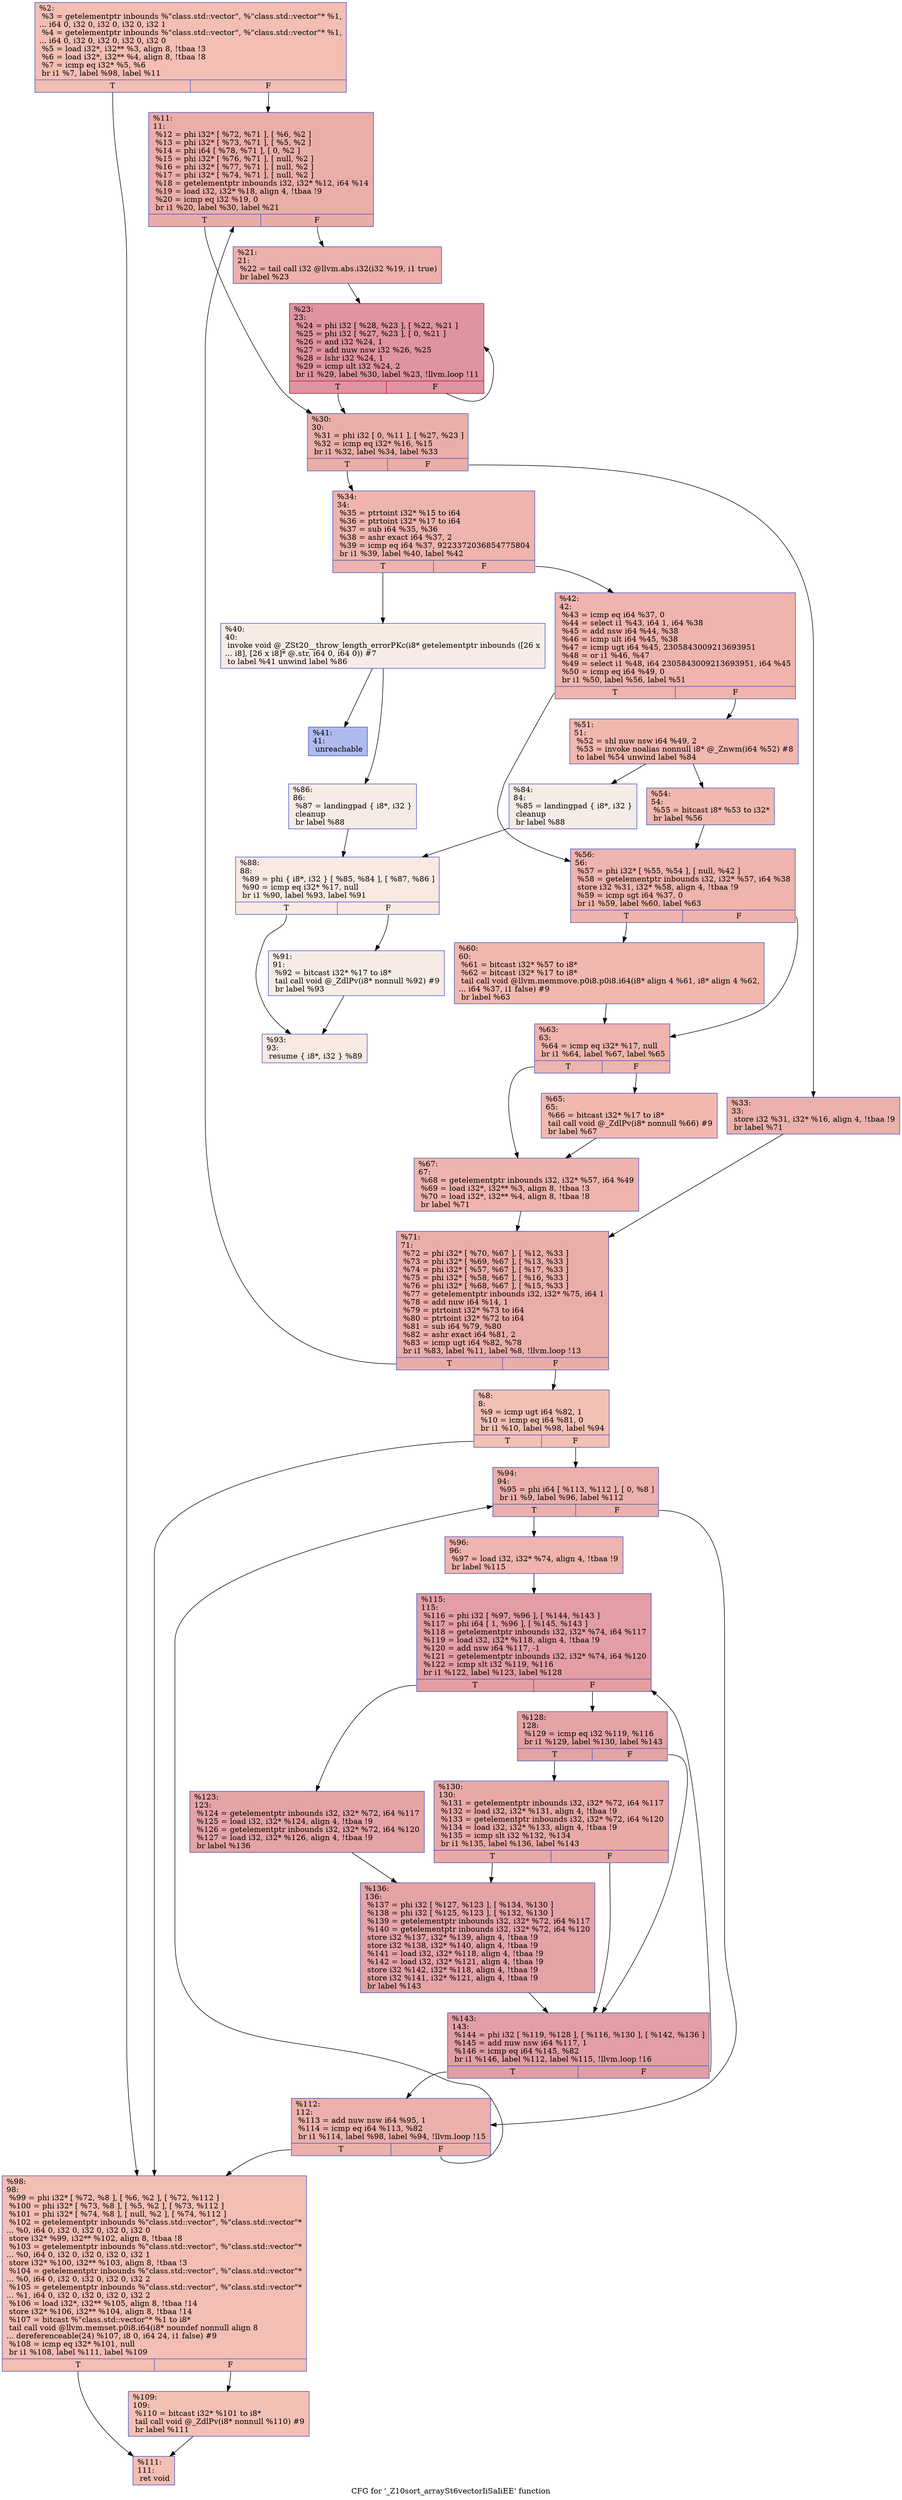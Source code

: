 digraph "CFG for '_Z10sort_arraySt6vectorIiSaIiEE' function" {
	label="CFG for '_Z10sort_arraySt6vectorIiSaIiEE' function";

	Node0x559bb965f520 [shape=record,color="#3d50c3ff", style=filled, fillcolor="#e36c5570",label="{%2:\l  %3 = getelementptr inbounds %\"class.std::vector\", %\"class.std::vector\"* %1,\l... i64 0, i32 0, i32 0, i32 0, i32 1\l  %4 = getelementptr inbounds %\"class.std::vector\", %\"class.std::vector\"* %1,\l... i64 0, i32 0, i32 0, i32 0, i32 0\l  %5 = load i32*, i32** %3, align 8, !tbaa !3\l  %6 = load i32*, i32** %4, align 8, !tbaa !8\l  %7 = icmp eq i32* %5, %6\l  br i1 %7, label %98, label %11\l|{<s0>T|<s1>F}}"];
	Node0x559bb965f520:s0 -> Node0x559bb9660c20;
	Node0x559bb965f520:s1 -> Node0x559bb9660cb0;
	Node0x559bb9660df0 [shape=record,color="#3d50c3ff", style=filled, fillcolor="#e5705870",label="{%8:\l8:                                                \l  %9 = icmp ugt i64 %82, 1\l  %10 = icmp eq i64 %81, 0\l  br i1 %10, label %98, label %94\l|{<s0>T|<s1>F}}"];
	Node0x559bb9660df0:s0 -> Node0x559bb9660c20;
	Node0x559bb9660df0:s1 -> Node0x559bb965fe90;
	Node0x559bb9660cb0 [shape=record,color="#3d50c3ff", style=filled, fillcolor="#d0473d70",label="{%11:\l11:                                               \l  %12 = phi i32* [ %72, %71 ], [ %6, %2 ]\l  %13 = phi i32* [ %73, %71 ], [ %5, %2 ]\l  %14 = phi i64 [ %78, %71 ], [ 0, %2 ]\l  %15 = phi i32* [ %76, %71 ], [ null, %2 ]\l  %16 = phi i32* [ %77, %71 ], [ null, %2 ]\l  %17 = phi i32* [ %74, %71 ], [ null, %2 ]\l  %18 = getelementptr inbounds i32, i32* %12, i64 %14\l  %19 = load i32, i32* %18, align 4, !tbaa !9\l  %20 = icmp eq i32 %19, 0\l  br i1 %20, label %30, label %21\l|{<s0>T|<s1>F}}"];
	Node0x559bb9660cb0:s0 -> Node0x559bb9661b20;
	Node0x559bb9660cb0:s1 -> Node0x559bb9661bb0;
	Node0x559bb9661bb0 [shape=record,color="#3d50c3ff", style=filled, fillcolor="#d24b4070",label="{%21:\l21:                                               \l  %22 = tail call i32 @llvm.abs.i32(i32 %19, i1 true)\l  br label %23\l}"];
	Node0x559bb9661bb0 -> Node0x559bb9661f90;
	Node0x559bb9661f90 [shape=record,color="#b70d28ff", style=filled, fillcolor="#b70d2870",label="{%23:\l23:                                               \l  %24 = phi i32 [ %28, %23 ], [ %22, %21 ]\l  %25 = phi i32 [ %27, %23 ], [ 0, %21 ]\l  %26 = and i32 %24, 1\l  %27 = add nuw nsw i32 %26, %25\l  %28 = lshr i32 %24, 1\l  %29 = icmp ult i32 %24, 2\l  br i1 %29, label %30, label %23, !llvm.loop !11\l|{<s0>T|<s1>F}}"];
	Node0x559bb9661f90:s0 -> Node0x559bb9661b20;
	Node0x559bb9661f90:s1 -> Node0x559bb9661f90;
	Node0x559bb9661b20 [shape=record,color="#3d50c3ff", style=filled, fillcolor="#d0473d70",label="{%30:\l30:                                               \l  %31 = phi i32 [ 0, %11 ], [ %27, %23 ]\l  %32 = icmp eq i32* %16, %15\l  br i1 %32, label %34, label %33\l|{<s0>T|<s1>F}}"];
	Node0x559bb9661b20:s0 -> Node0x559bb9662910;
	Node0x559bb9661b20:s1 -> Node0x559bb9662960;
	Node0x559bb9662960 [shape=record,color="#3d50c3ff", style=filled, fillcolor="#d24b4070",label="{%33:\l33:                                               \l  store i32 %31, i32* %16, align 4, !tbaa !9\l  br label %71\l}"];
	Node0x559bb9662960 -> Node0x559bb96611f0;
	Node0x559bb9662910 [shape=record,color="#3d50c3ff", style=filled, fillcolor="#d8564670",label="{%34:\l34:                                               \l  %35 = ptrtoint i32* %15 to i64\l  %36 = ptrtoint i32* %17 to i64\l  %37 = sub i64 %35, %36\l  %38 = ashr exact i64 %37, 2\l  %39 = icmp eq i64 %37, 9223372036854775804\l  br i1 %39, label %40, label %42\l|{<s0>T|<s1>F}}"];
	Node0x559bb9662910:s0 -> Node0x559bb9663470;
	Node0x559bb9662910:s1 -> Node0x559bb96634c0;
	Node0x559bb9663470 [shape=record,color="#3d50c3ff", style=filled, fillcolor="#ecd3c570",label="{%40:\l40:                                               \l  invoke void @_ZSt20__throw_length_errorPKc(i8* getelementptr inbounds ([26 x\l... i8], [26 x i8]* @.str, i64 0, i64 0)) #7\l          to label %41 unwind label %86\l}"];
	Node0x559bb9663470 -> Node0x559bb9663680;
	Node0x559bb9663470 -> Node0x559bb96636d0;
	Node0x559bb9663680 [shape=record,color="#3d50c3ff", style=filled, fillcolor="#4c66d670",label="{%41:\l41:                                               \l  unreachable\l}"];
	Node0x559bb96634c0 [shape=record,color="#3d50c3ff", style=filled, fillcolor="#d8564670",label="{%42:\l42:                                               \l  %43 = icmp eq i64 %37, 0\l  %44 = select i1 %43, i64 1, i64 %38\l  %45 = add nsw i64 %44, %38\l  %46 = icmp ult i64 %45, %38\l  %47 = icmp ugt i64 %45, 2305843009213693951\l  %48 = or i1 %46, %47\l  %49 = select i1 %48, i64 2305843009213693951, i64 %45\l  %50 = icmp eq i64 %49, 0\l  br i1 %50, label %56, label %51\l|{<s0>T|<s1>F}}"];
	Node0x559bb96634c0:s0 -> Node0x559bb9663e30;
	Node0x559bb96634c0:s1 -> Node0x559bb9663e80;
	Node0x559bb9663e80 [shape=record,color="#3d50c3ff", style=filled, fillcolor="#dc5d4a70",label="{%51:\l51:                                               \l  %52 = shl nuw nsw i64 %49, 2\l  %53 = invoke noalias nonnull i8* @_Znwm(i64 %52) #8\l          to label %54 unwind label %84\l}"];
	Node0x559bb9663e80 -> Node0x559bb9664010;
	Node0x559bb9663e80 -> Node0x559bb9664060;
	Node0x559bb9664010 [shape=record,color="#3d50c3ff", style=filled, fillcolor="#dc5d4a70",label="{%54:\l54:                                               \l  %55 = bitcast i8* %53 to i32*\l  br label %56\l}"];
	Node0x559bb9664010 -> Node0x559bb9663e30;
	Node0x559bb9663e30 [shape=record,color="#3d50c3ff", style=filled, fillcolor="#d8564670",label="{%56:\l56:                                               \l  %57 = phi i32* [ %55, %54 ], [ null, %42 ]\l  %58 = getelementptr inbounds i32, i32* %57, i64 %38\l  store i32 %31, i32* %58, align 4, !tbaa !9\l  %59 = icmp sgt i64 %37, 0\l  br i1 %59, label %60, label %63\l|{<s0>T|<s1>F}}"];
	Node0x559bb9663e30:s0 -> Node0x559bb9664620;
	Node0x559bb9663e30:s1 -> Node0x559bb9664670;
	Node0x559bb9664620 [shape=record,color="#3d50c3ff", style=filled, fillcolor="#dc5d4a70",label="{%60:\l60:                                               \l  %61 = bitcast i32* %57 to i8*\l  %62 = bitcast i32* %17 to i8*\l  tail call void @llvm.memmove.p0i8.p0i8.i64(i8* align 4 %61, i8* align 4 %62,\l... i64 %37, i1 false) #9\l  br label %63\l}"];
	Node0x559bb9664620 -> Node0x559bb9664670;
	Node0x559bb9664670 [shape=record,color="#3d50c3ff", style=filled, fillcolor="#d8564670",label="{%63:\l63:                                               \l  %64 = icmp eq i32* %17, null\l  br i1 %64, label %67, label %65\l|{<s0>T|<s1>F}}"];
	Node0x559bb9664670:s0 -> Node0x559bb96650a0;
	Node0x559bb9664670:s1 -> Node0x559bb96650f0;
	Node0x559bb96650f0 [shape=record,color="#3d50c3ff", style=filled, fillcolor="#dc5d4a70",label="{%65:\l65:                                               \l  %66 = bitcast i32* %17 to i8*\l  tail call void @_ZdlPv(i8* nonnull %66) #9\l  br label %67\l}"];
	Node0x559bb96650f0 -> Node0x559bb96650a0;
	Node0x559bb96650a0 [shape=record,color="#3d50c3ff", style=filled, fillcolor="#d8564670",label="{%67:\l67:                                               \l  %68 = getelementptr inbounds i32, i32* %57, i64 %49\l  %69 = load i32*, i32** %3, align 8, !tbaa !3\l  %70 = load i32*, i32** %4, align 8, !tbaa !8\l  br label %71\l}"];
	Node0x559bb96650a0 -> Node0x559bb96611f0;
	Node0x559bb96611f0 [shape=record,color="#3d50c3ff", style=filled, fillcolor="#d0473d70",label="{%71:\l71:                                               \l  %72 = phi i32* [ %70, %67 ], [ %12, %33 ]\l  %73 = phi i32* [ %69, %67 ], [ %13, %33 ]\l  %74 = phi i32* [ %57, %67 ], [ %17, %33 ]\l  %75 = phi i32* [ %58, %67 ], [ %16, %33 ]\l  %76 = phi i32* [ %68, %67 ], [ %15, %33 ]\l  %77 = getelementptr inbounds i32, i32* %75, i64 1\l  %78 = add nuw i64 %14, 1\l  %79 = ptrtoint i32* %73 to i64\l  %80 = ptrtoint i32* %72 to i64\l  %81 = sub i64 %79, %80\l  %82 = ashr exact i64 %81, 2\l  %83 = icmp ugt i64 %82, %78\l  br i1 %83, label %11, label %8, !llvm.loop !13\l|{<s0>T|<s1>F}}"];
	Node0x559bb96611f0:s0 -> Node0x559bb9660cb0;
	Node0x559bb96611f0:s1 -> Node0x559bb9660df0;
	Node0x559bb9664060 [shape=record,color="#3d50c3ff", style=filled, fillcolor="#ead5c970",label="{%84:\l84:                                               \l  %85 = landingpad \{ i8*, i32 \}\l          cleanup\l  br label %88\l}"];
	Node0x559bb9664060 -> Node0x559bb9666bd0;
	Node0x559bb96636d0 [shape=record,color="#3d50c3ff", style=filled, fillcolor="#ecd3c570",label="{%86:\l86:                                               \l  %87 = landingpad \{ i8*, i32 \}\l          cleanup\l  br label %88\l}"];
	Node0x559bb96636d0 -> Node0x559bb9666bd0;
	Node0x559bb9666bd0 [shape=record,color="#3d50c3ff", style=filled, fillcolor="#efcebd70",label="{%88:\l88:                                               \l  %89 = phi \{ i8*, i32 \} [ %85, %84 ], [ %87, %86 ]\l  %90 = icmp eq i32* %17, null\l  br i1 %90, label %93, label %91\l|{<s0>T|<s1>F}}"];
	Node0x559bb9666bd0:s0 -> Node0x559bb9666eb0;
	Node0x559bb9666bd0:s1 -> Node0x559bb9666f00;
	Node0x559bb9666f00 [shape=record,color="#3d50c3ff", style=filled, fillcolor="#ecd3c570",label="{%91:\l91:                                               \l  %92 = bitcast i32* %17 to i8*\l  tail call void @_ZdlPv(i8* nonnull %92) #9\l  br label %93\l}"];
	Node0x559bb9666f00 -> Node0x559bb9666eb0;
	Node0x559bb9666eb0 [shape=record,color="#3d50c3ff", style=filled, fillcolor="#efcebd70",label="{%93:\l93:                                               \l  resume \{ i8*, i32 \} %89\l}"];
	Node0x559bb965fe90 [shape=record,color="#3d50c3ff", style=filled, fillcolor="#d24b4070",label="{%94:\l94:                                               \l  %95 = phi i64 [ %113, %112 ], [ 0, %8 ]\l  br i1 %9, label %96, label %112\l|{<s0>T|<s1>F}}"];
	Node0x559bb965fe90:s0 -> Node0x559bb9667380;
	Node0x559bb965fe90:s1 -> Node0x559bb9667280;
	Node0x559bb9667380 [shape=record,color="#3d50c3ff", style=filled, fillcolor="#d8564670",label="{%96:\l96:                                               \l  %97 = load i32, i32* %74, align 4, !tbaa !9\l  br label %115\l}"];
	Node0x559bb9667380 -> Node0x559bb96674f0;
	Node0x559bb9660c20 [shape=record,color="#3d50c3ff", style=filled, fillcolor="#e36c5570",label="{%98:\l98:                                               \l  %99 = phi i32* [ %72, %8 ], [ %6, %2 ], [ %72, %112 ]\l  %100 = phi i32* [ %73, %8 ], [ %5, %2 ], [ %73, %112 ]\l  %101 = phi i32* [ %74, %8 ], [ null, %2 ], [ %74, %112 ]\l  %102 = getelementptr inbounds %\"class.std::vector\", %\"class.std::vector\"*\l... %0, i64 0, i32 0, i32 0, i32 0, i32 0\l  store i32* %99, i32** %102, align 8, !tbaa !8\l  %103 = getelementptr inbounds %\"class.std::vector\", %\"class.std::vector\"*\l... %0, i64 0, i32 0, i32 0, i32 0, i32 1\l  store i32* %100, i32** %103, align 8, !tbaa !3\l  %104 = getelementptr inbounds %\"class.std::vector\", %\"class.std::vector\"*\l... %0, i64 0, i32 0, i32 0, i32 0, i32 2\l  %105 = getelementptr inbounds %\"class.std::vector\", %\"class.std::vector\"*\l... %1, i64 0, i32 0, i32 0, i32 0, i32 2\l  %106 = load i32*, i32** %105, align 8, !tbaa !14\l  store i32* %106, i32** %104, align 8, !tbaa !14\l  %107 = bitcast %\"class.std::vector\"* %1 to i8*\l  tail call void @llvm.memset.p0i8.i64(i8* noundef nonnull align 8\l... dereferenceable(24) %107, i8 0, i64 24, i1 false) #9\l  %108 = icmp eq i32* %101, null\l  br i1 %108, label %111, label %109\l|{<s0>T|<s1>F}}"];
	Node0x559bb9660c20:s0 -> Node0x559bb96688f0;
	Node0x559bb9660c20:s1 -> Node0x559bb9668940;
	Node0x559bb9668940 [shape=record,color="#3d50c3ff", style=filled, fillcolor="#e5705870",label="{%109:\l109:                                              \l  %110 = bitcast i32* %101 to i8*\l  tail call void @_ZdlPv(i8* nonnull %110) #9\l  br label %111\l}"];
	Node0x559bb9668940 -> Node0x559bb96688f0;
	Node0x559bb96688f0 [shape=record,color="#3d50c3ff", style=filled, fillcolor="#e36c5570",label="{%111:\l111:                                              \l  ret void\l}"];
	Node0x559bb9667280 [shape=record,color="#3d50c3ff", style=filled, fillcolor="#d24b4070",label="{%112:\l112:                                              \l  %113 = add nuw nsw i64 %95, 1\l  %114 = icmp eq i64 %113, %82\l  br i1 %114, label %98, label %94, !llvm.loop !15\l|{<s0>T|<s1>F}}"];
	Node0x559bb9667280:s0 -> Node0x559bb9660c20;
	Node0x559bb9667280:s1 -> Node0x559bb965fe90;
	Node0x559bb96674f0 [shape=record,color="#3d50c3ff", style=filled, fillcolor="#be242e70",label="{%115:\l115:                                              \l  %116 = phi i32 [ %97, %96 ], [ %144, %143 ]\l  %117 = phi i64 [ 1, %96 ], [ %145, %143 ]\l  %118 = getelementptr inbounds i32, i32* %74, i64 %117\l  %119 = load i32, i32* %118, align 4, !tbaa !9\l  %120 = add nsw i64 %117, -1\l  %121 = getelementptr inbounds i32, i32* %74, i64 %120\l  %122 = icmp slt i32 %119, %116\l  br i1 %122, label %123, label %128\l|{<s0>T|<s1>F}}"];
	Node0x559bb96674f0:s0 -> Node0x559bb9669330;
	Node0x559bb96674f0:s1 -> Node0x559bb9669380;
	Node0x559bb9669330 [shape=record,color="#3d50c3ff", style=filled, fillcolor="#c32e3170",label="{%123:\l123:                                              \l  %124 = getelementptr inbounds i32, i32* %72, i64 %117\l  %125 = load i32, i32* %124, align 4, !tbaa !9\l  %126 = getelementptr inbounds i32, i32* %72, i64 %120\l  %127 = load i32, i32* %126, align 4, !tbaa !9\l  br label %136\l}"];
	Node0x559bb9669330 -> Node0x559bb96696a0;
	Node0x559bb9669380 [shape=record,color="#3d50c3ff", style=filled, fillcolor="#c32e3170",label="{%128:\l128:                                              \l  %129 = icmp eq i32 %119, %116\l  br i1 %129, label %130, label %143\l|{<s0>T|<s1>F}}"];
	Node0x559bb9669380:s0 -> Node0x559bb966a000;
	Node0x559bb9669380:s1 -> Node0x559bb9668eb0;
	Node0x559bb966a000 [shape=record,color="#3d50c3ff", style=filled, fillcolor="#ca3b3770",label="{%130:\l130:                                              \l  %131 = getelementptr inbounds i32, i32* %72, i64 %117\l  %132 = load i32, i32* %131, align 4, !tbaa !9\l  %133 = getelementptr inbounds i32, i32* %72, i64 %120\l  %134 = load i32, i32* %133, align 4, !tbaa !9\l  %135 = icmp slt i32 %132, %134\l  br i1 %135, label %136, label %143\l|{<s0>T|<s1>F}}"];
	Node0x559bb966a000:s0 -> Node0x559bb96696a0;
	Node0x559bb966a000:s1 -> Node0x559bb9668eb0;
	Node0x559bb96696a0 [shape=record,color="#3d50c3ff", style=filled, fillcolor="#c32e3170",label="{%136:\l136:                                              \l  %137 = phi i32 [ %127, %123 ], [ %134, %130 ]\l  %138 = phi i32 [ %125, %123 ], [ %132, %130 ]\l  %139 = getelementptr inbounds i32, i32* %72, i64 %117\l  %140 = getelementptr inbounds i32, i32* %72, i64 %120\l  store i32 %137, i32* %139, align 4, !tbaa !9\l  store i32 %138, i32* %140, align 4, !tbaa !9\l  %141 = load i32, i32* %118, align 4, !tbaa !9\l  %142 = load i32, i32* %121, align 4, !tbaa !9\l  store i32 %142, i32* %118, align 4, !tbaa !9\l  store i32 %141, i32* %121, align 4, !tbaa !9\l  br label %143\l}"];
	Node0x559bb96696a0 -> Node0x559bb9668eb0;
	Node0x559bb9668eb0 [shape=record,color="#3d50c3ff", style=filled, fillcolor="#be242e70",label="{%143:\l143:                                              \l  %144 = phi i32 [ %119, %128 ], [ %116, %130 ], [ %142, %136 ]\l  %145 = add nuw nsw i64 %117, 1\l  %146 = icmp eq i64 %145, %82\l  br i1 %146, label %112, label %115, !llvm.loop !16\l|{<s0>T|<s1>F}}"];
	Node0x559bb9668eb0:s0 -> Node0x559bb9667280;
	Node0x559bb9668eb0:s1 -> Node0x559bb96674f0;
}
